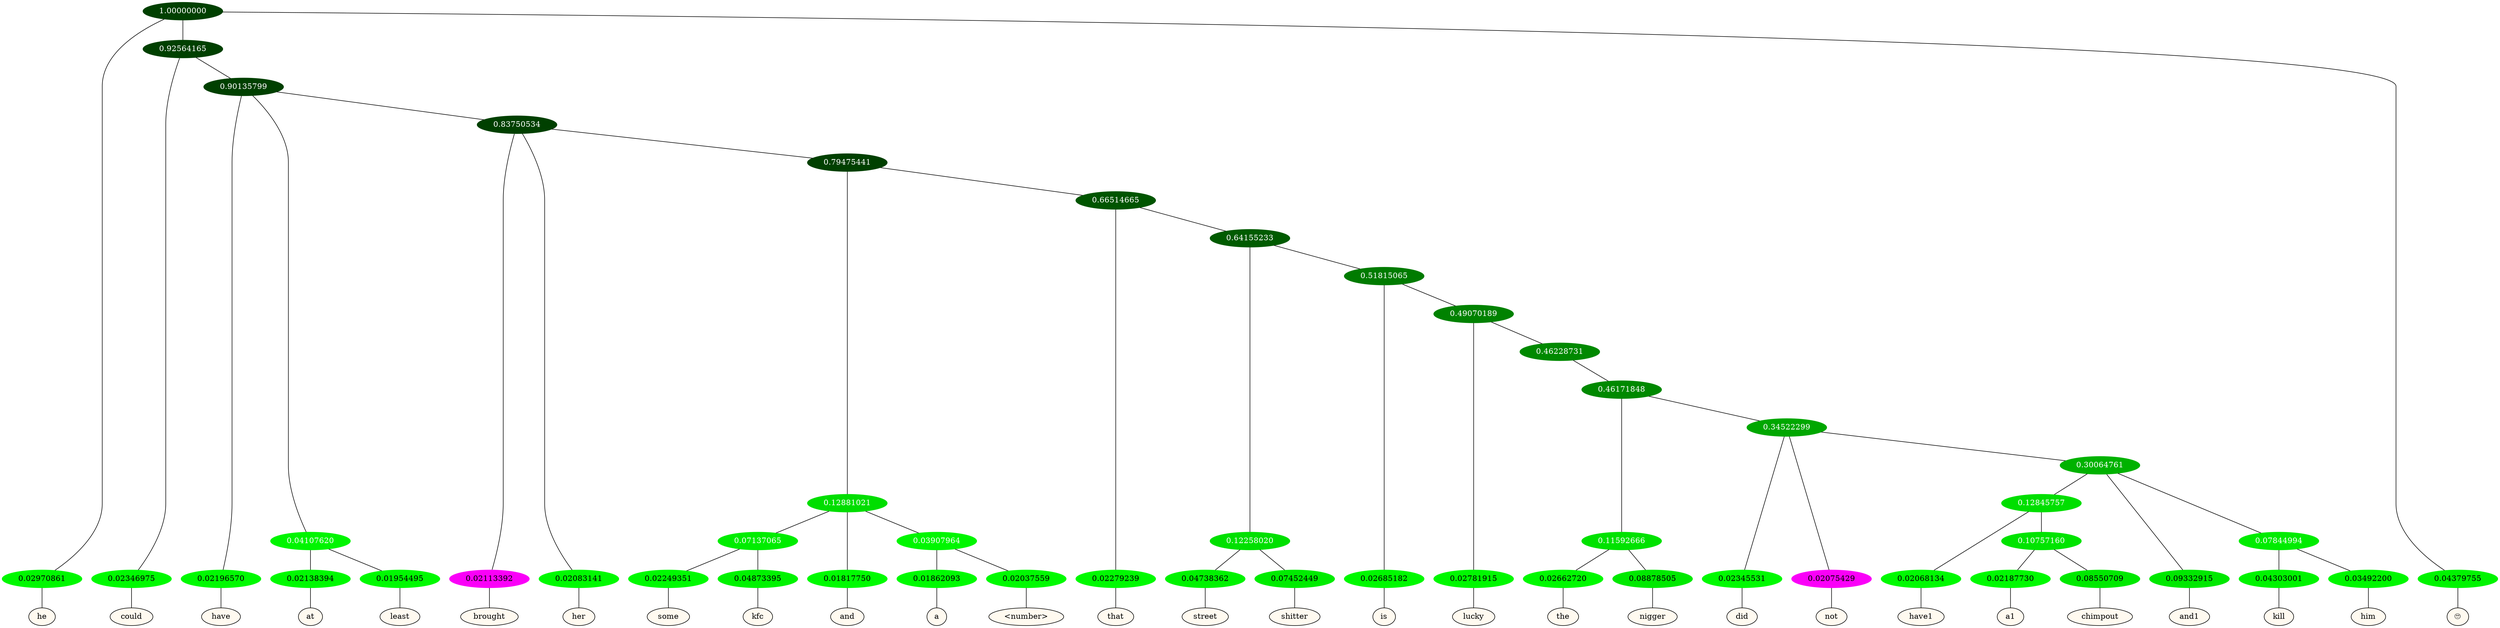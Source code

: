 graph {
	node [format=png height=0.15 nodesep=0.001 ordering=out overlap=prism overlap_scaling=0.01 ranksep=0.001 ratio=0.2 style=filled width=0.15]
	{
		rank=same
		a_w_1 [label=he color=black fillcolor=floralwhite style="filled,solid"]
		a_w_4 [label=could color=black fillcolor=floralwhite style="filled,solid"]
		a_w_6 [label=have color=black fillcolor=floralwhite style="filled,solid"]
		a_w_9 [label=at color=black fillcolor=floralwhite style="filled,solid"]
		a_w_10 [label=least color=black fillcolor=floralwhite style="filled,solid"]
		a_w_11 [label=brought color=black fillcolor=floralwhite style="filled,solid"]
		a_w_12 [label=her color=black fillcolor=floralwhite style="filled,solid"]
		a_w_21 [label=some color=black fillcolor=floralwhite style="filled,solid"]
		a_w_22 [label=kfc color=black fillcolor=floralwhite style="filled,solid"]
		a_w_17 [label=and color=black fillcolor=floralwhite style="filled,solid"]
		a_w_23 [label=a color=black fillcolor=floralwhite style="filled,solid"]
		a_w_24 [label="\<number\>" color=black fillcolor=floralwhite style="filled,solid"]
		a_w_19 [label=that color=black fillcolor=floralwhite style="filled,solid"]
		a_w_27 [label=street color=black fillcolor=floralwhite style="filled,solid"]
		a_w_28 [label=shitter color=black fillcolor=floralwhite style="filled,solid"]
		a_w_29 [label=is color=black fillcolor=floralwhite style="filled,solid"]
		a_w_31 [label=lucky color=black fillcolor=floralwhite style="filled,solid"]
		a_w_36 [label=the color=black fillcolor=floralwhite style="filled,solid"]
		a_w_37 [label=nigger color=black fillcolor=floralwhite style="filled,solid"]
		a_w_38 [label=did color=black fillcolor=floralwhite style="filled,solid"]
		a_w_39 [label=not color=black fillcolor=floralwhite style="filled,solid"]
		a_w_44 [label=have1 color=black fillcolor=floralwhite style="filled,solid"]
		a_w_48 [label=a1 color=black fillcolor=floralwhite style="filled,solid"]
		a_w_49 [label=chimpout color=black fillcolor=floralwhite style="filled,solid"]
		a_w_42 [label=and1 color=black fillcolor=floralwhite style="filled,solid"]
		a_w_46 [label=kill color=black fillcolor=floralwhite style="filled,solid"]
		a_w_47 [label=him color=black fillcolor=floralwhite style="filled,solid"]
		a_w_3 [label="🙄" color=black fillcolor=floralwhite style="filled,solid"]
	}
	a_n_1 -- a_w_1
	a_n_4 -- a_w_4
	a_n_6 -- a_w_6
	a_n_9 -- a_w_9
	a_n_10 -- a_w_10
	a_n_11 -- a_w_11
	a_n_12 -- a_w_12
	a_n_21 -- a_w_21
	a_n_22 -- a_w_22
	a_n_17 -- a_w_17
	a_n_23 -- a_w_23
	a_n_24 -- a_w_24
	a_n_19 -- a_w_19
	a_n_27 -- a_w_27
	a_n_28 -- a_w_28
	a_n_29 -- a_w_29
	a_n_31 -- a_w_31
	a_n_36 -- a_w_36
	a_n_37 -- a_w_37
	a_n_38 -- a_w_38
	a_n_39 -- a_w_39
	a_n_44 -- a_w_44
	a_n_48 -- a_w_48
	a_n_49 -- a_w_49
	a_n_42 -- a_w_42
	a_n_46 -- a_w_46
	a_n_47 -- a_w_47
	a_n_3 -- a_w_3
	{
		rank=same
		a_n_1 [label=0.02970861 color="0.334 1.000 0.970" fontcolor=black]
		a_n_4 [label=0.02346975 color="0.334 1.000 0.977" fontcolor=black]
		a_n_6 [label=0.02196570 color="0.334 1.000 0.978" fontcolor=black]
		a_n_9 [label=0.02138394 color="0.334 1.000 0.979" fontcolor=black]
		a_n_10 [label=0.01954495 color="0.334 1.000 0.980" fontcolor=black]
		a_n_11 [label=0.02113392 color="0.835 1.000 0.979" fontcolor=black]
		a_n_12 [label=0.02083141 color="0.334 1.000 0.979" fontcolor=black]
		a_n_21 [label=0.02249351 color="0.334 1.000 0.978" fontcolor=black]
		a_n_22 [label=0.04873395 color="0.334 1.000 0.951" fontcolor=black]
		a_n_17 [label=0.01817750 color="0.334 1.000 0.982" fontcolor=black]
		a_n_23 [label=0.01862093 color="0.334 1.000 0.981" fontcolor=black]
		a_n_24 [label=0.02037559 color="0.334 1.000 0.980" fontcolor=black]
		a_n_19 [label=0.02279239 color="0.334 1.000 0.977" fontcolor=black]
		a_n_27 [label=0.04738362 color="0.334 1.000 0.953" fontcolor=black]
		a_n_28 [label=0.07452449 color="0.334 1.000 0.925" fontcolor=black]
		a_n_29 [label=0.02685182 color="0.334 1.000 0.973" fontcolor=black]
		a_n_31 [label=0.02781915 color="0.334 1.000 0.972" fontcolor=black]
		a_n_36 [label=0.02662720 color="0.334 1.000 0.973" fontcolor=black]
		a_n_37 [label=0.08878505 color="0.334 1.000 0.911" fontcolor=black]
		a_n_38 [label=0.02345531 color="0.334 1.000 0.977" fontcolor=black]
		a_n_39 [label=0.02075429 color="0.835 1.000 0.979" fontcolor=black]
		a_n_44 [label=0.02068134 color="0.334 1.000 0.979" fontcolor=black]
		a_n_48 [label=0.02187730 color="0.334 1.000 0.978" fontcolor=black]
		a_n_49 [label=0.08550709 color="0.334 1.000 0.914" fontcolor=black]
		a_n_42 [label=0.09332915 color="0.334 1.000 0.907" fontcolor=black]
		a_n_46 [label=0.04303001 color="0.334 1.000 0.957" fontcolor=black]
		a_n_47 [label=0.03492200 color="0.334 1.000 0.965" fontcolor=black]
		a_n_3 [label=0.04379755 color="0.334 1.000 0.956" fontcolor=black]
	}
	a_n_0 [label=1.00000000 color="0.334 1.000 0.250" fontcolor=grey99]
	a_n_0 -- a_n_1
	a_n_2 [label=0.92564165 color="0.334 1.000 0.250" fontcolor=grey99]
	a_n_0 -- a_n_2
	a_n_0 -- a_n_3
	a_n_2 -- a_n_4
	a_n_5 [label=0.90135799 color="0.334 1.000 0.250" fontcolor=grey99]
	a_n_2 -- a_n_5
	a_n_5 -- a_n_6
	a_n_7 [label=0.04107620 color="0.334 1.000 0.959" fontcolor=grey99]
	a_n_5 -- a_n_7
	a_n_8 [label=0.83750534 color="0.334 1.000 0.250" fontcolor=grey99]
	a_n_5 -- a_n_8
	a_n_7 -- a_n_9
	a_n_7 -- a_n_10
	a_n_8 -- a_n_11
	a_n_8 -- a_n_12
	a_n_13 [label=0.79475441 color="0.334 1.000 0.250" fontcolor=grey99]
	a_n_8 -- a_n_13
	a_n_14 [label=0.12881021 color="0.334 1.000 0.871" fontcolor=grey99]
	a_n_13 -- a_n_14
	a_n_15 [label=0.66514665 color="0.334 1.000 0.335" fontcolor=grey99]
	a_n_13 -- a_n_15
	a_n_16 [label=0.07137065 color="0.334 1.000 0.929" fontcolor=grey99]
	a_n_14 -- a_n_16
	a_n_14 -- a_n_17
	a_n_18 [label=0.03907964 color="0.334 1.000 0.961" fontcolor=grey99]
	a_n_14 -- a_n_18
	a_n_15 -- a_n_19
	a_n_20 [label=0.64155233 color="0.334 1.000 0.358" fontcolor=grey99]
	a_n_15 -- a_n_20
	a_n_16 -- a_n_21
	a_n_16 -- a_n_22
	a_n_18 -- a_n_23
	a_n_18 -- a_n_24
	a_n_25 [label=0.12258020 color="0.334 1.000 0.877" fontcolor=grey99]
	a_n_20 -- a_n_25
	a_n_26 [label=0.51815065 color="0.334 1.000 0.482" fontcolor=grey99]
	a_n_20 -- a_n_26
	a_n_25 -- a_n_27
	a_n_25 -- a_n_28
	a_n_26 -- a_n_29
	a_n_30 [label=0.49070189 color="0.334 1.000 0.509" fontcolor=grey99]
	a_n_26 -- a_n_30
	a_n_30 -- a_n_31
	a_n_32 [label=0.46228731 color="0.334 1.000 0.538" fontcolor=grey99]
	a_n_30 -- a_n_32
	a_n_33 [label=0.46171848 color="0.334 1.000 0.538" fontcolor=grey99]
	a_n_32 -- a_n_33
	a_n_34 [label=0.11592666 color="0.334 1.000 0.884" fontcolor=grey99]
	a_n_33 -- a_n_34
	a_n_35 [label=0.34522299 color="0.334 1.000 0.655" fontcolor=grey99]
	a_n_33 -- a_n_35
	a_n_34 -- a_n_36
	a_n_34 -- a_n_37
	a_n_35 -- a_n_38
	a_n_35 -- a_n_39
	a_n_40 [label=0.30064761 color="0.334 1.000 0.699" fontcolor=grey99]
	a_n_35 -- a_n_40
	a_n_41 [label=0.12845757 color="0.334 1.000 0.872" fontcolor=grey99]
	a_n_40 -- a_n_41
	a_n_40 -- a_n_42
	a_n_43 [label=0.07844994 color="0.334 1.000 0.922" fontcolor=grey99]
	a_n_40 -- a_n_43
	a_n_41 -- a_n_44
	a_n_45 [label=0.10757160 color="0.334 1.000 0.892" fontcolor=grey99]
	a_n_41 -- a_n_45
	a_n_43 -- a_n_46
	a_n_43 -- a_n_47
	a_n_45 -- a_n_48
	a_n_45 -- a_n_49
}
